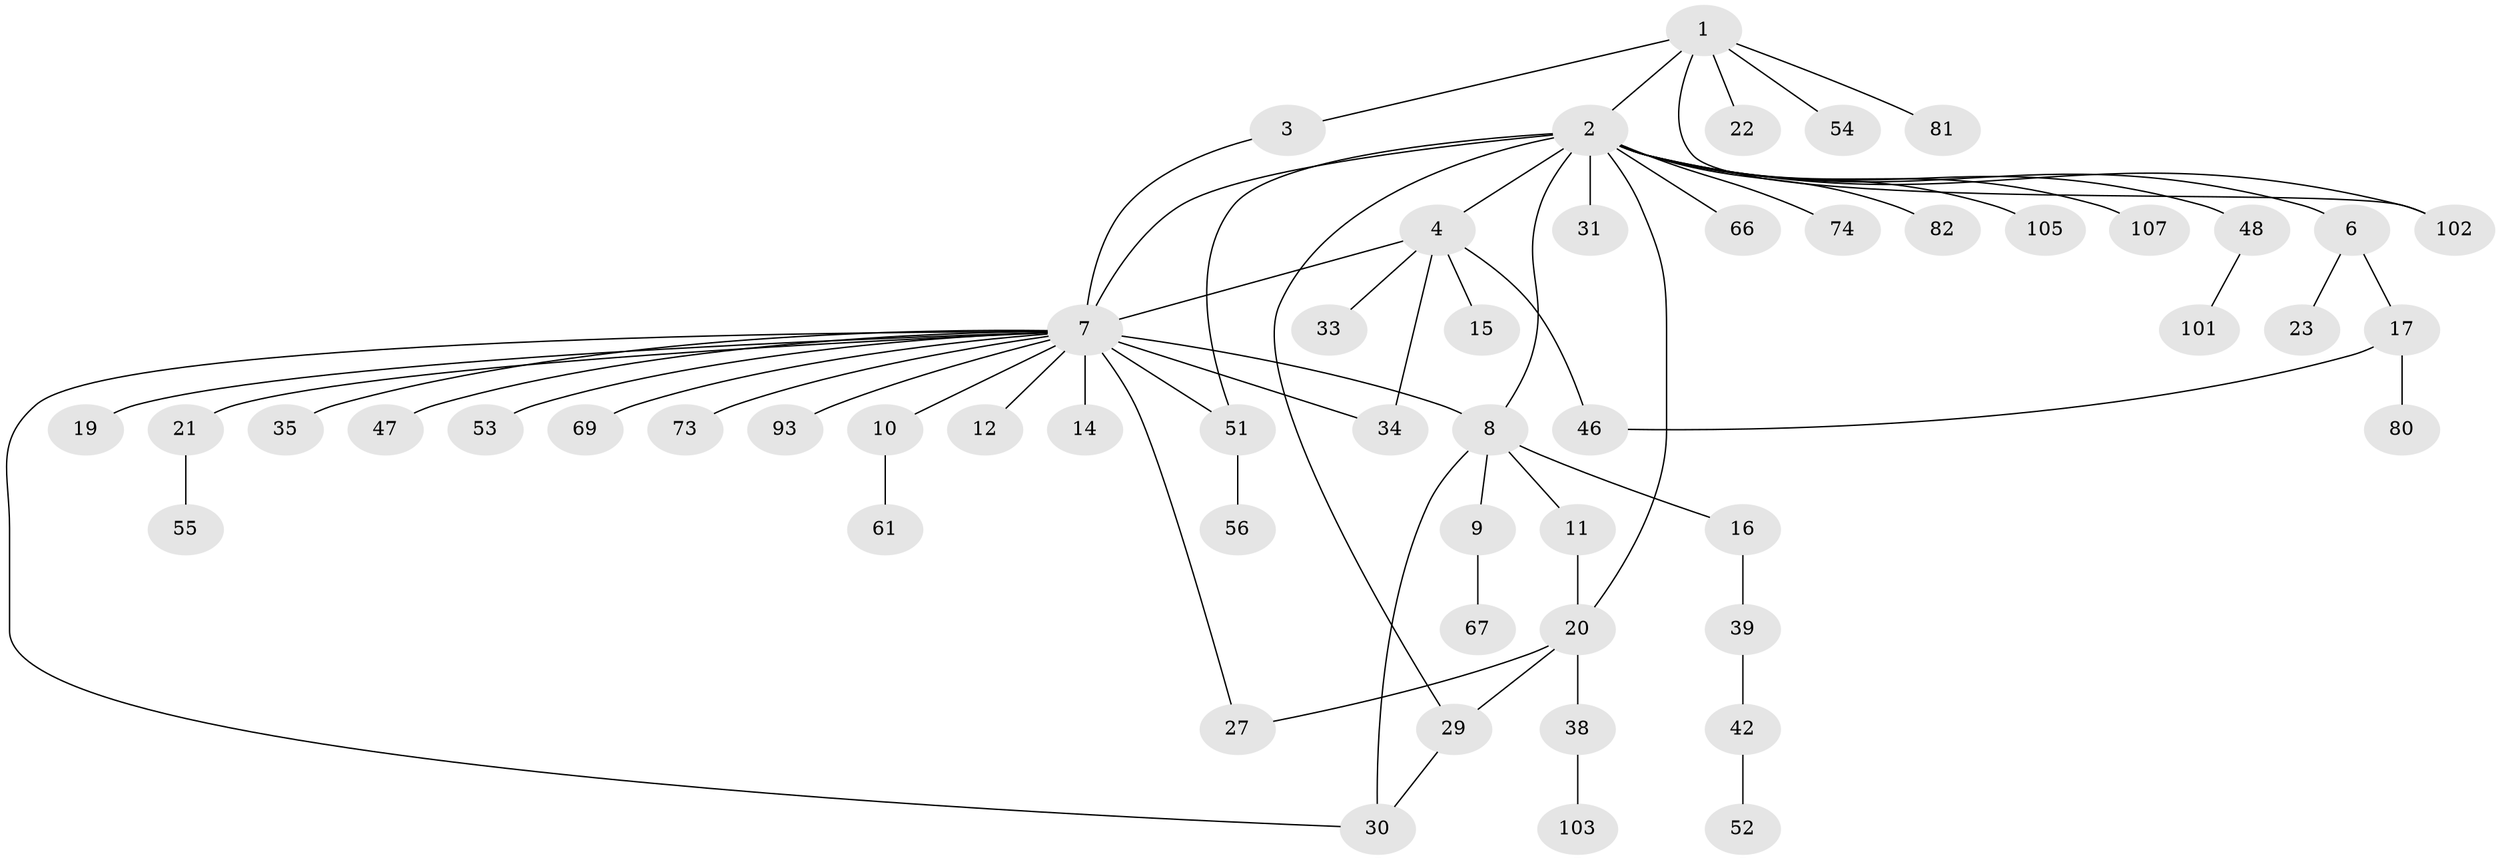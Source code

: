 // original degree distribution, {6: 0.03669724770642202, 17: 0.009174311926605505, 3: 0.09174311926605505, 7: 0.01834862385321101, 9: 0.01834862385321101, 13: 0.009174311926605505, 2: 0.1926605504587156, 1: 0.5229357798165137, 5: 0.027522935779816515, 4: 0.06422018348623854, 10: 0.009174311926605505}
// Generated by graph-tools (version 1.1) at 2025/18/03/04/25 18:18:25]
// undirected, 54 vertices, 65 edges
graph export_dot {
graph [start="1"]
  node [color=gray90,style=filled];
  1;
  2 [super="+26+85+5"];
  3 [super="+72"];
  4 [super="+25+32+76+49"];
  6 [super="+65+106"];
  7 [super="+18+50+13"];
  8 [super="+24"];
  9 [super="+63"];
  10 [super="+60"];
  11 [super="+43"];
  12;
  14;
  15;
  16;
  17;
  19;
  20 [super="+83+58"];
  21;
  22;
  23;
  27 [super="+77"];
  29 [super="+40"];
  30 [super="+64+70+71+90+91+78+87+96+75"];
  31;
  33;
  34;
  35;
  38;
  39;
  42 [super="+44+57"];
  46;
  47;
  48 [super="+59"];
  51;
  52;
  53;
  54;
  55;
  56;
  61;
  66;
  67;
  69;
  73;
  74;
  80;
  81 [super="+109"];
  82;
  93;
  101;
  102;
  103;
  105;
  107;
  1 -- 2;
  1 -- 3;
  1 -- 22;
  1 -- 54;
  1 -- 81;
  1 -- 102;
  2 -- 4 [weight=3];
  2 -- 7 [weight=5];
  2 -- 8;
  2 -- 20 [weight=2];
  2 -- 66;
  2 -- 74;
  2 -- 82;
  2 -- 102;
  2 -- 105;
  2 -- 107;
  2 -- 31;
  2 -- 6 [weight=2];
  2 -- 48;
  2 -- 51;
  2 -- 29;
  3 -- 7;
  4 -- 15;
  4 -- 33;
  4 -- 34;
  4 -- 46;
  4 -- 7;
  6 -- 17;
  6 -- 23;
  7 -- 10;
  7 -- 12;
  7 -- 19;
  7 -- 21;
  7 -- 47;
  7 -- 51 [weight=2];
  7 -- 73;
  7 -- 93;
  7 -- 27;
  7 -- 53;
  7 -- 34;
  7 -- 35 [weight=2];
  7 -- 8;
  7 -- 69;
  7 -- 14;
  7 -- 30;
  8 -- 9;
  8 -- 11;
  8 -- 16;
  8 -- 30;
  9 -- 67;
  10 -- 61;
  11 -- 20;
  16 -- 39;
  17 -- 46;
  17 -- 80;
  20 -- 38;
  20 -- 27;
  20 -- 29;
  21 -- 55;
  29 -- 30;
  38 -- 103;
  39 -- 42;
  42 -- 52;
  48 -- 101;
  51 -- 56;
}
